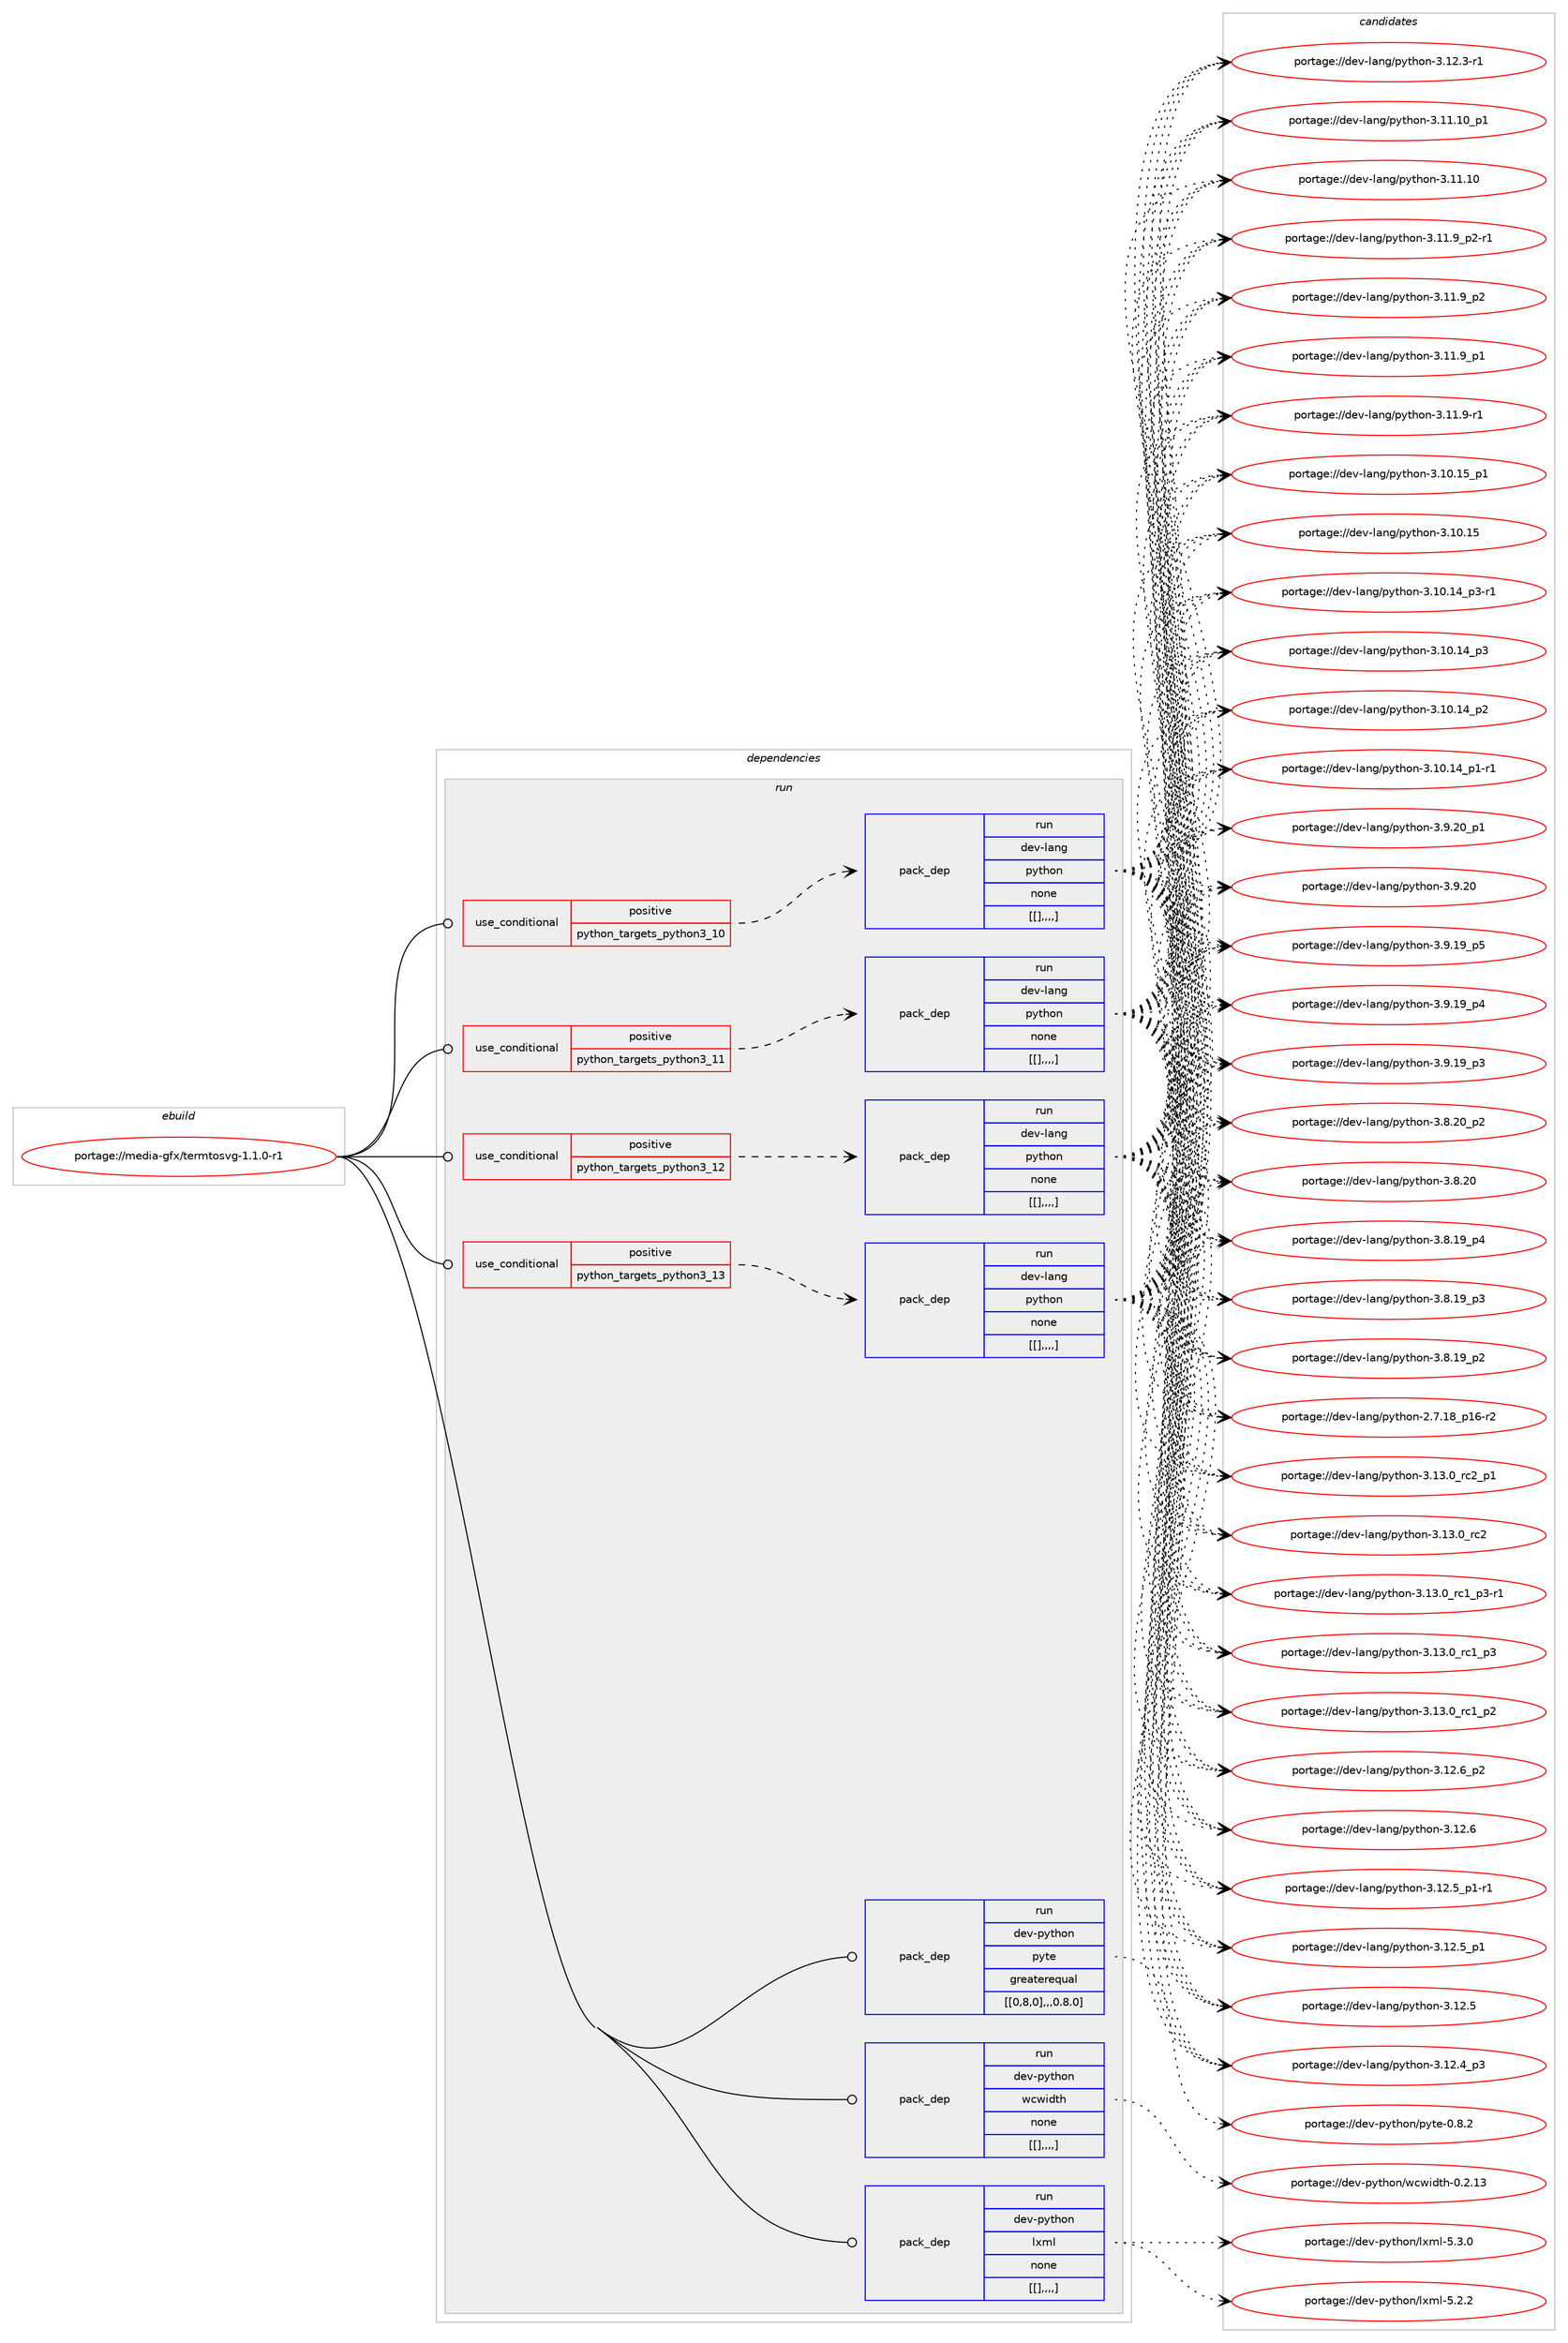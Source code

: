 digraph prolog {

# *************
# Graph options
# *************

newrank=true;
concentrate=true;
compound=true;
graph [rankdir=LR,fontname=Helvetica,fontsize=10,ranksep=1.5];#, ranksep=2.5, nodesep=0.2];
edge  [arrowhead=vee];
node  [fontname=Helvetica,fontsize=10];

# **********
# The ebuild
# **********

subgraph cluster_leftcol {
color=gray;
label=<<i>ebuild</i>>;
id [label="portage://media-gfx/termtosvg-1.1.0-r1", color=red, width=4, href="../media-gfx/termtosvg-1.1.0-r1.svg"];
}

# ****************
# The dependencies
# ****************

subgraph cluster_midcol {
color=gray;
label=<<i>dependencies</i>>;
subgraph cluster_compile {
fillcolor="#eeeeee";
style=filled;
label=<<i>compile</i>>;
}
subgraph cluster_compileandrun {
fillcolor="#eeeeee";
style=filled;
label=<<i>compile and run</i>>;
}
subgraph cluster_run {
fillcolor="#eeeeee";
style=filled;
label=<<i>run</i>>;
subgraph cond77583 {
dependency305012 [label=<<TABLE BORDER="0" CELLBORDER="1" CELLSPACING="0" CELLPADDING="4"><TR><TD ROWSPAN="3" CELLPADDING="10">use_conditional</TD></TR><TR><TD>positive</TD></TR><TR><TD>python_targets_python3_10</TD></TR></TABLE>>, shape=none, color=red];
subgraph pack225030 {
dependency305013 [label=<<TABLE BORDER="0" CELLBORDER="1" CELLSPACING="0" CELLPADDING="4" WIDTH="220"><TR><TD ROWSPAN="6" CELLPADDING="30">pack_dep</TD></TR><TR><TD WIDTH="110">run</TD></TR><TR><TD>dev-lang</TD></TR><TR><TD>python</TD></TR><TR><TD>none</TD></TR><TR><TD>[[],,,,]</TD></TR></TABLE>>, shape=none, color=blue];
}
dependency305012:e -> dependency305013:w [weight=20,style="dashed",arrowhead="vee"];
}
id:e -> dependency305012:w [weight=20,style="solid",arrowhead="odot"];
subgraph cond77584 {
dependency305014 [label=<<TABLE BORDER="0" CELLBORDER="1" CELLSPACING="0" CELLPADDING="4"><TR><TD ROWSPAN="3" CELLPADDING="10">use_conditional</TD></TR><TR><TD>positive</TD></TR><TR><TD>python_targets_python3_11</TD></TR></TABLE>>, shape=none, color=red];
subgraph pack225031 {
dependency305015 [label=<<TABLE BORDER="0" CELLBORDER="1" CELLSPACING="0" CELLPADDING="4" WIDTH="220"><TR><TD ROWSPAN="6" CELLPADDING="30">pack_dep</TD></TR><TR><TD WIDTH="110">run</TD></TR><TR><TD>dev-lang</TD></TR><TR><TD>python</TD></TR><TR><TD>none</TD></TR><TR><TD>[[],,,,]</TD></TR></TABLE>>, shape=none, color=blue];
}
dependency305014:e -> dependency305015:w [weight=20,style="dashed",arrowhead="vee"];
}
id:e -> dependency305014:w [weight=20,style="solid",arrowhead="odot"];
subgraph cond77585 {
dependency305016 [label=<<TABLE BORDER="0" CELLBORDER="1" CELLSPACING="0" CELLPADDING="4"><TR><TD ROWSPAN="3" CELLPADDING="10">use_conditional</TD></TR><TR><TD>positive</TD></TR><TR><TD>python_targets_python3_12</TD></TR></TABLE>>, shape=none, color=red];
subgraph pack225032 {
dependency305017 [label=<<TABLE BORDER="0" CELLBORDER="1" CELLSPACING="0" CELLPADDING="4" WIDTH="220"><TR><TD ROWSPAN="6" CELLPADDING="30">pack_dep</TD></TR><TR><TD WIDTH="110">run</TD></TR><TR><TD>dev-lang</TD></TR><TR><TD>python</TD></TR><TR><TD>none</TD></TR><TR><TD>[[],,,,]</TD></TR></TABLE>>, shape=none, color=blue];
}
dependency305016:e -> dependency305017:w [weight=20,style="dashed",arrowhead="vee"];
}
id:e -> dependency305016:w [weight=20,style="solid",arrowhead="odot"];
subgraph cond77586 {
dependency305018 [label=<<TABLE BORDER="0" CELLBORDER="1" CELLSPACING="0" CELLPADDING="4"><TR><TD ROWSPAN="3" CELLPADDING="10">use_conditional</TD></TR><TR><TD>positive</TD></TR><TR><TD>python_targets_python3_13</TD></TR></TABLE>>, shape=none, color=red];
subgraph pack225033 {
dependency305019 [label=<<TABLE BORDER="0" CELLBORDER="1" CELLSPACING="0" CELLPADDING="4" WIDTH="220"><TR><TD ROWSPAN="6" CELLPADDING="30">pack_dep</TD></TR><TR><TD WIDTH="110">run</TD></TR><TR><TD>dev-lang</TD></TR><TR><TD>python</TD></TR><TR><TD>none</TD></TR><TR><TD>[[],,,,]</TD></TR></TABLE>>, shape=none, color=blue];
}
dependency305018:e -> dependency305019:w [weight=20,style="dashed",arrowhead="vee"];
}
id:e -> dependency305018:w [weight=20,style="solid",arrowhead="odot"];
subgraph pack225034 {
dependency305020 [label=<<TABLE BORDER="0" CELLBORDER="1" CELLSPACING="0" CELLPADDING="4" WIDTH="220"><TR><TD ROWSPAN="6" CELLPADDING="30">pack_dep</TD></TR><TR><TD WIDTH="110">run</TD></TR><TR><TD>dev-python</TD></TR><TR><TD>lxml</TD></TR><TR><TD>none</TD></TR><TR><TD>[[],,,,]</TD></TR></TABLE>>, shape=none, color=blue];
}
id:e -> dependency305020:w [weight=20,style="solid",arrowhead="odot"];
subgraph pack225035 {
dependency305021 [label=<<TABLE BORDER="0" CELLBORDER="1" CELLSPACING="0" CELLPADDING="4" WIDTH="220"><TR><TD ROWSPAN="6" CELLPADDING="30">pack_dep</TD></TR><TR><TD WIDTH="110">run</TD></TR><TR><TD>dev-python</TD></TR><TR><TD>pyte</TD></TR><TR><TD>greaterequal</TD></TR><TR><TD>[[0,8,0],,,0.8.0]</TD></TR></TABLE>>, shape=none, color=blue];
}
id:e -> dependency305021:w [weight=20,style="solid",arrowhead="odot"];
subgraph pack225036 {
dependency305022 [label=<<TABLE BORDER="0" CELLBORDER="1" CELLSPACING="0" CELLPADDING="4" WIDTH="220"><TR><TD ROWSPAN="6" CELLPADDING="30">pack_dep</TD></TR><TR><TD WIDTH="110">run</TD></TR><TR><TD>dev-python</TD></TR><TR><TD>wcwidth</TD></TR><TR><TD>none</TD></TR><TR><TD>[[],,,,]</TD></TR></TABLE>>, shape=none, color=blue];
}
id:e -> dependency305022:w [weight=20,style="solid",arrowhead="odot"];
}
}

# **************
# The candidates
# **************

subgraph cluster_choices {
rank=same;
color=gray;
label=<<i>candidates</i>>;

subgraph choice225030 {
color=black;
nodesep=1;
choice100101118451089711010347112121116104111110455146495146489511499509511249 [label="portage://dev-lang/python-3.13.0_rc2_p1", color=red, width=4,href="../dev-lang/python-3.13.0_rc2_p1.svg"];
choice10010111845108971101034711212111610411111045514649514648951149950 [label="portage://dev-lang/python-3.13.0_rc2", color=red, width=4,href="../dev-lang/python-3.13.0_rc2.svg"];
choice1001011184510897110103471121211161041111104551464951464895114994995112514511449 [label="portage://dev-lang/python-3.13.0_rc1_p3-r1", color=red, width=4,href="../dev-lang/python-3.13.0_rc1_p3-r1.svg"];
choice100101118451089711010347112121116104111110455146495146489511499499511251 [label="portage://dev-lang/python-3.13.0_rc1_p3", color=red, width=4,href="../dev-lang/python-3.13.0_rc1_p3.svg"];
choice100101118451089711010347112121116104111110455146495146489511499499511250 [label="portage://dev-lang/python-3.13.0_rc1_p2", color=red, width=4,href="../dev-lang/python-3.13.0_rc1_p2.svg"];
choice100101118451089711010347112121116104111110455146495046549511250 [label="portage://dev-lang/python-3.12.6_p2", color=red, width=4,href="../dev-lang/python-3.12.6_p2.svg"];
choice10010111845108971101034711212111610411111045514649504654 [label="portage://dev-lang/python-3.12.6", color=red, width=4,href="../dev-lang/python-3.12.6.svg"];
choice1001011184510897110103471121211161041111104551464950465395112494511449 [label="portage://dev-lang/python-3.12.5_p1-r1", color=red, width=4,href="../dev-lang/python-3.12.5_p1-r1.svg"];
choice100101118451089711010347112121116104111110455146495046539511249 [label="portage://dev-lang/python-3.12.5_p1", color=red, width=4,href="../dev-lang/python-3.12.5_p1.svg"];
choice10010111845108971101034711212111610411111045514649504653 [label="portage://dev-lang/python-3.12.5", color=red, width=4,href="../dev-lang/python-3.12.5.svg"];
choice100101118451089711010347112121116104111110455146495046529511251 [label="portage://dev-lang/python-3.12.4_p3", color=red, width=4,href="../dev-lang/python-3.12.4_p3.svg"];
choice100101118451089711010347112121116104111110455146495046514511449 [label="portage://dev-lang/python-3.12.3-r1", color=red, width=4,href="../dev-lang/python-3.12.3-r1.svg"];
choice10010111845108971101034711212111610411111045514649494649489511249 [label="portage://dev-lang/python-3.11.10_p1", color=red, width=4,href="../dev-lang/python-3.11.10_p1.svg"];
choice1001011184510897110103471121211161041111104551464949464948 [label="portage://dev-lang/python-3.11.10", color=red, width=4,href="../dev-lang/python-3.11.10.svg"];
choice1001011184510897110103471121211161041111104551464949465795112504511449 [label="portage://dev-lang/python-3.11.9_p2-r1", color=red, width=4,href="../dev-lang/python-3.11.9_p2-r1.svg"];
choice100101118451089711010347112121116104111110455146494946579511250 [label="portage://dev-lang/python-3.11.9_p2", color=red, width=4,href="../dev-lang/python-3.11.9_p2.svg"];
choice100101118451089711010347112121116104111110455146494946579511249 [label="portage://dev-lang/python-3.11.9_p1", color=red, width=4,href="../dev-lang/python-3.11.9_p1.svg"];
choice100101118451089711010347112121116104111110455146494946574511449 [label="portage://dev-lang/python-3.11.9-r1", color=red, width=4,href="../dev-lang/python-3.11.9-r1.svg"];
choice10010111845108971101034711212111610411111045514649484649539511249 [label="portage://dev-lang/python-3.10.15_p1", color=red, width=4,href="../dev-lang/python-3.10.15_p1.svg"];
choice1001011184510897110103471121211161041111104551464948464953 [label="portage://dev-lang/python-3.10.15", color=red, width=4,href="../dev-lang/python-3.10.15.svg"];
choice100101118451089711010347112121116104111110455146494846495295112514511449 [label="portage://dev-lang/python-3.10.14_p3-r1", color=red, width=4,href="../dev-lang/python-3.10.14_p3-r1.svg"];
choice10010111845108971101034711212111610411111045514649484649529511251 [label="portage://dev-lang/python-3.10.14_p3", color=red, width=4,href="../dev-lang/python-3.10.14_p3.svg"];
choice10010111845108971101034711212111610411111045514649484649529511250 [label="portage://dev-lang/python-3.10.14_p2", color=red, width=4,href="../dev-lang/python-3.10.14_p2.svg"];
choice100101118451089711010347112121116104111110455146494846495295112494511449 [label="portage://dev-lang/python-3.10.14_p1-r1", color=red, width=4,href="../dev-lang/python-3.10.14_p1-r1.svg"];
choice100101118451089711010347112121116104111110455146574650489511249 [label="portage://dev-lang/python-3.9.20_p1", color=red, width=4,href="../dev-lang/python-3.9.20_p1.svg"];
choice10010111845108971101034711212111610411111045514657465048 [label="portage://dev-lang/python-3.9.20", color=red, width=4,href="../dev-lang/python-3.9.20.svg"];
choice100101118451089711010347112121116104111110455146574649579511253 [label="portage://dev-lang/python-3.9.19_p5", color=red, width=4,href="../dev-lang/python-3.9.19_p5.svg"];
choice100101118451089711010347112121116104111110455146574649579511252 [label="portage://dev-lang/python-3.9.19_p4", color=red, width=4,href="../dev-lang/python-3.9.19_p4.svg"];
choice100101118451089711010347112121116104111110455146574649579511251 [label="portage://dev-lang/python-3.9.19_p3", color=red, width=4,href="../dev-lang/python-3.9.19_p3.svg"];
choice100101118451089711010347112121116104111110455146564650489511250 [label="portage://dev-lang/python-3.8.20_p2", color=red, width=4,href="../dev-lang/python-3.8.20_p2.svg"];
choice10010111845108971101034711212111610411111045514656465048 [label="portage://dev-lang/python-3.8.20", color=red, width=4,href="../dev-lang/python-3.8.20.svg"];
choice100101118451089711010347112121116104111110455146564649579511252 [label="portage://dev-lang/python-3.8.19_p4", color=red, width=4,href="../dev-lang/python-3.8.19_p4.svg"];
choice100101118451089711010347112121116104111110455146564649579511251 [label="portage://dev-lang/python-3.8.19_p3", color=red, width=4,href="../dev-lang/python-3.8.19_p3.svg"];
choice100101118451089711010347112121116104111110455146564649579511250 [label="portage://dev-lang/python-3.8.19_p2", color=red, width=4,href="../dev-lang/python-3.8.19_p2.svg"];
choice100101118451089711010347112121116104111110455046554649569511249544511450 [label="portage://dev-lang/python-2.7.18_p16-r2", color=red, width=4,href="../dev-lang/python-2.7.18_p16-r2.svg"];
dependency305013:e -> choice100101118451089711010347112121116104111110455146495146489511499509511249:w [style=dotted,weight="100"];
dependency305013:e -> choice10010111845108971101034711212111610411111045514649514648951149950:w [style=dotted,weight="100"];
dependency305013:e -> choice1001011184510897110103471121211161041111104551464951464895114994995112514511449:w [style=dotted,weight="100"];
dependency305013:e -> choice100101118451089711010347112121116104111110455146495146489511499499511251:w [style=dotted,weight="100"];
dependency305013:e -> choice100101118451089711010347112121116104111110455146495146489511499499511250:w [style=dotted,weight="100"];
dependency305013:e -> choice100101118451089711010347112121116104111110455146495046549511250:w [style=dotted,weight="100"];
dependency305013:e -> choice10010111845108971101034711212111610411111045514649504654:w [style=dotted,weight="100"];
dependency305013:e -> choice1001011184510897110103471121211161041111104551464950465395112494511449:w [style=dotted,weight="100"];
dependency305013:e -> choice100101118451089711010347112121116104111110455146495046539511249:w [style=dotted,weight="100"];
dependency305013:e -> choice10010111845108971101034711212111610411111045514649504653:w [style=dotted,weight="100"];
dependency305013:e -> choice100101118451089711010347112121116104111110455146495046529511251:w [style=dotted,weight="100"];
dependency305013:e -> choice100101118451089711010347112121116104111110455146495046514511449:w [style=dotted,weight="100"];
dependency305013:e -> choice10010111845108971101034711212111610411111045514649494649489511249:w [style=dotted,weight="100"];
dependency305013:e -> choice1001011184510897110103471121211161041111104551464949464948:w [style=dotted,weight="100"];
dependency305013:e -> choice1001011184510897110103471121211161041111104551464949465795112504511449:w [style=dotted,weight="100"];
dependency305013:e -> choice100101118451089711010347112121116104111110455146494946579511250:w [style=dotted,weight="100"];
dependency305013:e -> choice100101118451089711010347112121116104111110455146494946579511249:w [style=dotted,weight="100"];
dependency305013:e -> choice100101118451089711010347112121116104111110455146494946574511449:w [style=dotted,weight="100"];
dependency305013:e -> choice10010111845108971101034711212111610411111045514649484649539511249:w [style=dotted,weight="100"];
dependency305013:e -> choice1001011184510897110103471121211161041111104551464948464953:w [style=dotted,weight="100"];
dependency305013:e -> choice100101118451089711010347112121116104111110455146494846495295112514511449:w [style=dotted,weight="100"];
dependency305013:e -> choice10010111845108971101034711212111610411111045514649484649529511251:w [style=dotted,weight="100"];
dependency305013:e -> choice10010111845108971101034711212111610411111045514649484649529511250:w [style=dotted,weight="100"];
dependency305013:e -> choice100101118451089711010347112121116104111110455146494846495295112494511449:w [style=dotted,weight="100"];
dependency305013:e -> choice100101118451089711010347112121116104111110455146574650489511249:w [style=dotted,weight="100"];
dependency305013:e -> choice10010111845108971101034711212111610411111045514657465048:w [style=dotted,weight="100"];
dependency305013:e -> choice100101118451089711010347112121116104111110455146574649579511253:w [style=dotted,weight="100"];
dependency305013:e -> choice100101118451089711010347112121116104111110455146574649579511252:w [style=dotted,weight="100"];
dependency305013:e -> choice100101118451089711010347112121116104111110455146574649579511251:w [style=dotted,weight="100"];
dependency305013:e -> choice100101118451089711010347112121116104111110455146564650489511250:w [style=dotted,weight="100"];
dependency305013:e -> choice10010111845108971101034711212111610411111045514656465048:w [style=dotted,weight="100"];
dependency305013:e -> choice100101118451089711010347112121116104111110455146564649579511252:w [style=dotted,weight="100"];
dependency305013:e -> choice100101118451089711010347112121116104111110455146564649579511251:w [style=dotted,weight="100"];
dependency305013:e -> choice100101118451089711010347112121116104111110455146564649579511250:w [style=dotted,weight="100"];
dependency305013:e -> choice100101118451089711010347112121116104111110455046554649569511249544511450:w [style=dotted,weight="100"];
}
subgraph choice225031 {
color=black;
nodesep=1;
choice100101118451089711010347112121116104111110455146495146489511499509511249 [label="portage://dev-lang/python-3.13.0_rc2_p1", color=red, width=4,href="../dev-lang/python-3.13.0_rc2_p1.svg"];
choice10010111845108971101034711212111610411111045514649514648951149950 [label="portage://dev-lang/python-3.13.0_rc2", color=red, width=4,href="../dev-lang/python-3.13.0_rc2.svg"];
choice1001011184510897110103471121211161041111104551464951464895114994995112514511449 [label="portage://dev-lang/python-3.13.0_rc1_p3-r1", color=red, width=4,href="../dev-lang/python-3.13.0_rc1_p3-r1.svg"];
choice100101118451089711010347112121116104111110455146495146489511499499511251 [label="portage://dev-lang/python-3.13.0_rc1_p3", color=red, width=4,href="../dev-lang/python-3.13.0_rc1_p3.svg"];
choice100101118451089711010347112121116104111110455146495146489511499499511250 [label="portage://dev-lang/python-3.13.0_rc1_p2", color=red, width=4,href="../dev-lang/python-3.13.0_rc1_p2.svg"];
choice100101118451089711010347112121116104111110455146495046549511250 [label="portage://dev-lang/python-3.12.6_p2", color=red, width=4,href="../dev-lang/python-3.12.6_p2.svg"];
choice10010111845108971101034711212111610411111045514649504654 [label="portage://dev-lang/python-3.12.6", color=red, width=4,href="../dev-lang/python-3.12.6.svg"];
choice1001011184510897110103471121211161041111104551464950465395112494511449 [label="portage://dev-lang/python-3.12.5_p1-r1", color=red, width=4,href="../dev-lang/python-3.12.5_p1-r1.svg"];
choice100101118451089711010347112121116104111110455146495046539511249 [label="portage://dev-lang/python-3.12.5_p1", color=red, width=4,href="../dev-lang/python-3.12.5_p1.svg"];
choice10010111845108971101034711212111610411111045514649504653 [label="portage://dev-lang/python-3.12.5", color=red, width=4,href="../dev-lang/python-3.12.5.svg"];
choice100101118451089711010347112121116104111110455146495046529511251 [label="portage://dev-lang/python-3.12.4_p3", color=red, width=4,href="../dev-lang/python-3.12.4_p3.svg"];
choice100101118451089711010347112121116104111110455146495046514511449 [label="portage://dev-lang/python-3.12.3-r1", color=red, width=4,href="../dev-lang/python-3.12.3-r1.svg"];
choice10010111845108971101034711212111610411111045514649494649489511249 [label="portage://dev-lang/python-3.11.10_p1", color=red, width=4,href="../dev-lang/python-3.11.10_p1.svg"];
choice1001011184510897110103471121211161041111104551464949464948 [label="portage://dev-lang/python-3.11.10", color=red, width=4,href="../dev-lang/python-3.11.10.svg"];
choice1001011184510897110103471121211161041111104551464949465795112504511449 [label="portage://dev-lang/python-3.11.9_p2-r1", color=red, width=4,href="../dev-lang/python-3.11.9_p2-r1.svg"];
choice100101118451089711010347112121116104111110455146494946579511250 [label="portage://dev-lang/python-3.11.9_p2", color=red, width=4,href="../dev-lang/python-3.11.9_p2.svg"];
choice100101118451089711010347112121116104111110455146494946579511249 [label="portage://dev-lang/python-3.11.9_p1", color=red, width=4,href="../dev-lang/python-3.11.9_p1.svg"];
choice100101118451089711010347112121116104111110455146494946574511449 [label="portage://dev-lang/python-3.11.9-r1", color=red, width=4,href="../dev-lang/python-3.11.9-r1.svg"];
choice10010111845108971101034711212111610411111045514649484649539511249 [label="portage://dev-lang/python-3.10.15_p1", color=red, width=4,href="../dev-lang/python-3.10.15_p1.svg"];
choice1001011184510897110103471121211161041111104551464948464953 [label="portage://dev-lang/python-3.10.15", color=red, width=4,href="../dev-lang/python-3.10.15.svg"];
choice100101118451089711010347112121116104111110455146494846495295112514511449 [label="portage://dev-lang/python-3.10.14_p3-r1", color=red, width=4,href="../dev-lang/python-3.10.14_p3-r1.svg"];
choice10010111845108971101034711212111610411111045514649484649529511251 [label="portage://dev-lang/python-3.10.14_p3", color=red, width=4,href="../dev-lang/python-3.10.14_p3.svg"];
choice10010111845108971101034711212111610411111045514649484649529511250 [label="portage://dev-lang/python-3.10.14_p2", color=red, width=4,href="../dev-lang/python-3.10.14_p2.svg"];
choice100101118451089711010347112121116104111110455146494846495295112494511449 [label="portage://dev-lang/python-3.10.14_p1-r1", color=red, width=4,href="../dev-lang/python-3.10.14_p1-r1.svg"];
choice100101118451089711010347112121116104111110455146574650489511249 [label="portage://dev-lang/python-3.9.20_p1", color=red, width=4,href="../dev-lang/python-3.9.20_p1.svg"];
choice10010111845108971101034711212111610411111045514657465048 [label="portage://dev-lang/python-3.9.20", color=red, width=4,href="../dev-lang/python-3.9.20.svg"];
choice100101118451089711010347112121116104111110455146574649579511253 [label="portage://dev-lang/python-3.9.19_p5", color=red, width=4,href="../dev-lang/python-3.9.19_p5.svg"];
choice100101118451089711010347112121116104111110455146574649579511252 [label="portage://dev-lang/python-3.9.19_p4", color=red, width=4,href="../dev-lang/python-3.9.19_p4.svg"];
choice100101118451089711010347112121116104111110455146574649579511251 [label="portage://dev-lang/python-3.9.19_p3", color=red, width=4,href="../dev-lang/python-3.9.19_p3.svg"];
choice100101118451089711010347112121116104111110455146564650489511250 [label="portage://dev-lang/python-3.8.20_p2", color=red, width=4,href="../dev-lang/python-3.8.20_p2.svg"];
choice10010111845108971101034711212111610411111045514656465048 [label="portage://dev-lang/python-3.8.20", color=red, width=4,href="../dev-lang/python-3.8.20.svg"];
choice100101118451089711010347112121116104111110455146564649579511252 [label="portage://dev-lang/python-3.8.19_p4", color=red, width=4,href="../dev-lang/python-3.8.19_p4.svg"];
choice100101118451089711010347112121116104111110455146564649579511251 [label="portage://dev-lang/python-3.8.19_p3", color=red, width=4,href="../dev-lang/python-3.8.19_p3.svg"];
choice100101118451089711010347112121116104111110455146564649579511250 [label="portage://dev-lang/python-3.8.19_p2", color=red, width=4,href="../dev-lang/python-3.8.19_p2.svg"];
choice100101118451089711010347112121116104111110455046554649569511249544511450 [label="portage://dev-lang/python-2.7.18_p16-r2", color=red, width=4,href="../dev-lang/python-2.7.18_p16-r2.svg"];
dependency305015:e -> choice100101118451089711010347112121116104111110455146495146489511499509511249:w [style=dotted,weight="100"];
dependency305015:e -> choice10010111845108971101034711212111610411111045514649514648951149950:w [style=dotted,weight="100"];
dependency305015:e -> choice1001011184510897110103471121211161041111104551464951464895114994995112514511449:w [style=dotted,weight="100"];
dependency305015:e -> choice100101118451089711010347112121116104111110455146495146489511499499511251:w [style=dotted,weight="100"];
dependency305015:e -> choice100101118451089711010347112121116104111110455146495146489511499499511250:w [style=dotted,weight="100"];
dependency305015:e -> choice100101118451089711010347112121116104111110455146495046549511250:w [style=dotted,weight="100"];
dependency305015:e -> choice10010111845108971101034711212111610411111045514649504654:w [style=dotted,weight="100"];
dependency305015:e -> choice1001011184510897110103471121211161041111104551464950465395112494511449:w [style=dotted,weight="100"];
dependency305015:e -> choice100101118451089711010347112121116104111110455146495046539511249:w [style=dotted,weight="100"];
dependency305015:e -> choice10010111845108971101034711212111610411111045514649504653:w [style=dotted,weight="100"];
dependency305015:e -> choice100101118451089711010347112121116104111110455146495046529511251:w [style=dotted,weight="100"];
dependency305015:e -> choice100101118451089711010347112121116104111110455146495046514511449:w [style=dotted,weight="100"];
dependency305015:e -> choice10010111845108971101034711212111610411111045514649494649489511249:w [style=dotted,weight="100"];
dependency305015:e -> choice1001011184510897110103471121211161041111104551464949464948:w [style=dotted,weight="100"];
dependency305015:e -> choice1001011184510897110103471121211161041111104551464949465795112504511449:w [style=dotted,weight="100"];
dependency305015:e -> choice100101118451089711010347112121116104111110455146494946579511250:w [style=dotted,weight="100"];
dependency305015:e -> choice100101118451089711010347112121116104111110455146494946579511249:w [style=dotted,weight="100"];
dependency305015:e -> choice100101118451089711010347112121116104111110455146494946574511449:w [style=dotted,weight="100"];
dependency305015:e -> choice10010111845108971101034711212111610411111045514649484649539511249:w [style=dotted,weight="100"];
dependency305015:e -> choice1001011184510897110103471121211161041111104551464948464953:w [style=dotted,weight="100"];
dependency305015:e -> choice100101118451089711010347112121116104111110455146494846495295112514511449:w [style=dotted,weight="100"];
dependency305015:e -> choice10010111845108971101034711212111610411111045514649484649529511251:w [style=dotted,weight="100"];
dependency305015:e -> choice10010111845108971101034711212111610411111045514649484649529511250:w [style=dotted,weight="100"];
dependency305015:e -> choice100101118451089711010347112121116104111110455146494846495295112494511449:w [style=dotted,weight="100"];
dependency305015:e -> choice100101118451089711010347112121116104111110455146574650489511249:w [style=dotted,weight="100"];
dependency305015:e -> choice10010111845108971101034711212111610411111045514657465048:w [style=dotted,weight="100"];
dependency305015:e -> choice100101118451089711010347112121116104111110455146574649579511253:w [style=dotted,weight="100"];
dependency305015:e -> choice100101118451089711010347112121116104111110455146574649579511252:w [style=dotted,weight="100"];
dependency305015:e -> choice100101118451089711010347112121116104111110455146574649579511251:w [style=dotted,weight="100"];
dependency305015:e -> choice100101118451089711010347112121116104111110455146564650489511250:w [style=dotted,weight="100"];
dependency305015:e -> choice10010111845108971101034711212111610411111045514656465048:w [style=dotted,weight="100"];
dependency305015:e -> choice100101118451089711010347112121116104111110455146564649579511252:w [style=dotted,weight="100"];
dependency305015:e -> choice100101118451089711010347112121116104111110455146564649579511251:w [style=dotted,weight="100"];
dependency305015:e -> choice100101118451089711010347112121116104111110455146564649579511250:w [style=dotted,weight="100"];
dependency305015:e -> choice100101118451089711010347112121116104111110455046554649569511249544511450:w [style=dotted,weight="100"];
}
subgraph choice225032 {
color=black;
nodesep=1;
choice100101118451089711010347112121116104111110455146495146489511499509511249 [label="portage://dev-lang/python-3.13.0_rc2_p1", color=red, width=4,href="../dev-lang/python-3.13.0_rc2_p1.svg"];
choice10010111845108971101034711212111610411111045514649514648951149950 [label="portage://dev-lang/python-3.13.0_rc2", color=red, width=4,href="../dev-lang/python-3.13.0_rc2.svg"];
choice1001011184510897110103471121211161041111104551464951464895114994995112514511449 [label="portage://dev-lang/python-3.13.0_rc1_p3-r1", color=red, width=4,href="../dev-lang/python-3.13.0_rc1_p3-r1.svg"];
choice100101118451089711010347112121116104111110455146495146489511499499511251 [label="portage://dev-lang/python-3.13.0_rc1_p3", color=red, width=4,href="../dev-lang/python-3.13.0_rc1_p3.svg"];
choice100101118451089711010347112121116104111110455146495146489511499499511250 [label="portage://dev-lang/python-3.13.0_rc1_p2", color=red, width=4,href="../dev-lang/python-3.13.0_rc1_p2.svg"];
choice100101118451089711010347112121116104111110455146495046549511250 [label="portage://dev-lang/python-3.12.6_p2", color=red, width=4,href="../dev-lang/python-3.12.6_p2.svg"];
choice10010111845108971101034711212111610411111045514649504654 [label="portage://dev-lang/python-3.12.6", color=red, width=4,href="../dev-lang/python-3.12.6.svg"];
choice1001011184510897110103471121211161041111104551464950465395112494511449 [label="portage://dev-lang/python-3.12.5_p1-r1", color=red, width=4,href="../dev-lang/python-3.12.5_p1-r1.svg"];
choice100101118451089711010347112121116104111110455146495046539511249 [label="portage://dev-lang/python-3.12.5_p1", color=red, width=4,href="../dev-lang/python-3.12.5_p1.svg"];
choice10010111845108971101034711212111610411111045514649504653 [label="portage://dev-lang/python-3.12.5", color=red, width=4,href="../dev-lang/python-3.12.5.svg"];
choice100101118451089711010347112121116104111110455146495046529511251 [label="portage://dev-lang/python-3.12.4_p3", color=red, width=4,href="../dev-lang/python-3.12.4_p3.svg"];
choice100101118451089711010347112121116104111110455146495046514511449 [label="portage://dev-lang/python-3.12.3-r1", color=red, width=4,href="../dev-lang/python-3.12.3-r1.svg"];
choice10010111845108971101034711212111610411111045514649494649489511249 [label="portage://dev-lang/python-3.11.10_p1", color=red, width=4,href="../dev-lang/python-3.11.10_p1.svg"];
choice1001011184510897110103471121211161041111104551464949464948 [label="portage://dev-lang/python-3.11.10", color=red, width=4,href="../dev-lang/python-3.11.10.svg"];
choice1001011184510897110103471121211161041111104551464949465795112504511449 [label="portage://dev-lang/python-3.11.9_p2-r1", color=red, width=4,href="../dev-lang/python-3.11.9_p2-r1.svg"];
choice100101118451089711010347112121116104111110455146494946579511250 [label="portage://dev-lang/python-3.11.9_p2", color=red, width=4,href="../dev-lang/python-3.11.9_p2.svg"];
choice100101118451089711010347112121116104111110455146494946579511249 [label="portage://dev-lang/python-3.11.9_p1", color=red, width=4,href="../dev-lang/python-3.11.9_p1.svg"];
choice100101118451089711010347112121116104111110455146494946574511449 [label="portage://dev-lang/python-3.11.9-r1", color=red, width=4,href="../dev-lang/python-3.11.9-r1.svg"];
choice10010111845108971101034711212111610411111045514649484649539511249 [label="portage://dev-lang/python-3.10.15_p1", color=red, width=4,href="../dev-lang/python-3.10.15_p1.svg"];
choice1001011184510897110103471121211161041111104551464948464953 [label="portage://dev-lang/python-3.10.15", color=red, width=4,href="../dev-lang/python-3.10.15.svg"];
choice100101118451089711010347112121116104111110455146494846495295112514511449 [label="portage://dev-lang/python-3.10.14_p3-r1", color=red, width=4,href="../dev-lang/python-3.10.14_p3-r1.svg"];
choice10010111845108971101034711212111610411111045514649484649529511251 [label="portage://dev-lang/python-3.10.14_p3", color=red, width=4,href="../dev-lang/python-3.10.14_p3.svg"];
choice10010111845108971101034711212111610411111045514649484649529511250 [label="portage://dev-lang/python-3.10.14_p2", color=red, width=4,href="../dev-lang/python-3.10.14_p2.svg"];
choice100101118451089711010347112121116104111110455146494846495295112494511449 [label="portage://dev-lang/python-3.10.14_p1-r1", color=red, width=4,href="../dev-lang/python-3.10.14_p1-r1.svg"];
choice100101118451089711010347112121116104111110455146574650489511249 [label="portage://dev-lang/python-3.9.20_p1", color=red, width=4,href="../dev-lang/python-3.9.20_p1.svg"];
choice10010111845108971101034711212111610411111045514657465048 [label="portage://dev-lang/python-3.9.20", color=red, width=4,href="../dev-lang/python-3.9.20.svg"];
choice100101118451089711010347112121116104111110455146574649579511253 [label="portage://dev-lang/python-3.9.19_p5", color=red, width=4,href="../dev-lang/python-3.9.19_p5.svg"];
choice100101118451089711010347112121116104111110455146574649579511252 [label="portage://dev-lang/python-3.9.19_p4", color=red, width=4,href="../dev-lang/python-3.9.19_p4.svg"];
choice100101118451089711010347112121116104111110455146574649579511251 [label="portage://dev-lang/python-3.9.19_p3", color=red, width=4,href="../dev-lang/python-3.9.19_p3.svg"];
choice100101118451089711010347112121116104111110455146564650489511250 [label="portage://dev-lang/python-3.8.20_p2", color=red, width=4,href="../dev-lang/python-3.8.20_p2.svg"];
choice10010111845108971101034711212111610411111045514656465048 [label="portage://dev-lang/python-3.8.20", color=red, width=4,href="../dev-lang/python-3.8.20.svg"];
choice100101118451089711010347112121116104111110455146564649579511252 [label="portage://dev-lang/python-3.8.19_p4", color=red, width=4,href="../dev-lang/python-3.8.19_p4.svg"];
choice100101118451089711010347112121116104111110455146564649579511251 [label="portage://dev-lang/python-3.8.19_p3", color=red, width=4,href="../dev-lang/python-3.8.19_p3.svg"];
choice100101118451089711010347112121116104111110455146564649579511250 [label="portage://dev-lang/python-3.8.19_p2", color=red, width=4,href="../dev-lang/python-3.8.19_p2.svg"];
choice100101118451089711010347112121116104111110455046554649569511249544511450 [label="portage://dev-lang/python-2.7.18_p16-r2", color=red, width=4,href="../dev-lang/python-2.7.18_p16-r2.svg"];
dependency305017:e -> choice100101118451089711010347112121116104111110455146495146489511499509511249:w [style=dotted,weight="100"];
dependency305017:e -> choice10010111845108971101034711212111610411111045514649514648951149950:w [style=dotted,weight="100"];
dependency305017:e -> choice1001011184510897110103471121211161041111104551464951464895114994995112514511449:w [style=dotted,weight="100"];
dependency305017:e -> choice100101118451089711010347112121116104111110455146495146489511499499511251:w [style=dotted,weight="100"];
dependency305017:e -> choice100101118451089711010347112121116104111110455146495146489511499499511250:w [style=dotted,weight="100"];
dependency305017:e -> choice100101118451089711010347112121116104111110455146495046549511250:w [style=dotted,weight="100"];
dependency305017:e -> choice10010111845108971101034711212111610411111045514649504654:w [style=dotted,weight="100"];
dependency305017:e -> choice1001011184510897110103471121211161041111104551464950465395112494511449:w [style=dotted,weight="100"];
dependency305017:e -> choice100101118451089711010347112121116104111110455146495046539511249:w [style=dotted,weight="100"];
dependency305017:e -> choice10010111845108971101034711212111610411111045514649504653:w [style=dotted,weight="100"];
dependency305017:e -> choice100101118451089711010347112121116104111110455146495046529511251:w [style=dotted,weight="100"];
dependency305017:e -> choice100101118451089711010347112121116104111110455146495046514511449:w [style=dotted,weight="100"];
dependency305017:e -> choice10010111845108971101034711212111610411111045514649494649489511249:w [style=dotted,weight="100"];
dependency305017:e -> choice1001011184510897110103471121211161041111104551464949464948:w [style=dotted,weight="100"];
dependency305017:e -> choice1001011184510897110103471121211161041111104551464949465795112504511449:w [style=dotted,weight="100"];
dependency305017:e -> choice100101118451089711010347112121116104111110455146494946579511250:w [style=dotted,weight="100"];
dependency305017:e -> choice100101118451089711010347112121116104111110455146494946579511249:w [style=dotted,weight="100"];
dependency305017:e -> choice100101118451089711010347112121116104111110455146494946574511449:w [style=dotted,weight="100"];
dependency305017:e -> choice10010111845108971101034711212111610411111045514649484649539511249:w [style=dotted,weight="100"];
dependency305017:e -> choice1001011184510897110103471121211161041111104551464948464953:w [style=dotted,weight="100"];
dependency305017:e -> choice100101118451089711010347112121116104111110455146494846495295112514511449:w [style=dotted,weight="100"];
dependency305017:e -> choice10010111845108971101034711212111610411111045514649484649529511251:w [style=dotted,weight="100"];
dependency305017:e -> choice10010111845108971101034711212111610411111045514649484649529511250:w [style=dotted,weight="100"];
dependency305017:e -> choice100101118451089711010347112121116104111110455146494846495295112494511449:w [style=dotted,weight="100"];
dependency305017:e -> choice100101118451089711010347112121116104111110455146574650489511249:w [style=dotted,weight="100"];
dependency305017:e -> choice10010111845108971101034711212111610411111045514657465048:w [style=dotted,weight="100"];
dependency305017:e -> choice100101118451089711010347112121116104111110455146574649579511253:w [style=dotted,weight="100"];
dependency305017:e -> choice100101118451089711010347112121116104111110455146574649579511252:w [style=dotted,weight="100"];
dependency305017:e -> choice100101118451089711010347112121116104111110455146574649579511251:w [style=dotted,weight="100"];
dependency305017:e -> choice100101118451089711010347112121116104111110455146564650489511250:w [style=dotted,weight="100"];
dependency305017:e -> choice10010111845108971101034711212111610411111045514656465048:w [style=dotted,weight="100"];
dependency305017:e -> choice100101118451089711010347112121116104111110455146564649579511252:w [style=dotted,weight="100"];
dependency305017:e -> choice100101118451089711010347112121116104111110455146564649579511251:w [style=dotted,weight="100"];
dependency305017:e -> choice100101118451089711010347112121116104111110455146564649579511250:w [style=dotted,weight="100"];
dependency305017:e -> choice100101118451089711010347112121116104111110455046554649569511249544511450:w [style=dotted,weight="100"];
}
subgraph choice225033 {
color=black;
nodesep=1;
choice100101118451089711010347112121116104111110455146495146489511499509511249 [label="portage://dev-lang/python-3.13.0_rc2_p1", color=red, width=4,href="../dev-lang/python-3.13.0_rc2_p1.svg"];
choice10010111845108971101034711212111610411111045514649514648951149950 [label="portage://dev-lang/python-3.13.0_rc2", color=red, width=4,href="../dev-lang/python-3.13.0_rc2.svg"];
choice1001011184510897110103471121211161041111104551464951464895114994995112514511449 [label="portage://dev-lang/python-3.13.0_rc1_p3-r1", color=red, width=4,href="../dev-lang/python-3.13.0_rc1_p3-r1.svg"];
choice100101118451089711010347112121116104111110455146495146489511499499511251 [label="portage://dev-lang/python-3.13.0_rc1_p3", color=red, width=4,href="../dev-lang/python-3.13.0_rc1_p3.svg"];
choice100101118451089711010347112121116104111110455146495146489511499499511250 [label="portage://dev-lang/python-3.13.0_rc1_p2", color=red, width=4,href="../dev-lang/python-3.13.0_rc1_p2.svg"];
choice100101118451089711010347112121116104111110455146495046549511250 [label="portage://dev-lang/python-3.12.6_p2", color=red, width=4,href="../dev-lang/python-3.12.6_p2.svg"];
choice10010111845108971101034711212111610411111045514649504654 [label="portage://dev-lang/python-3.12.6", color=red, width=4,href="../dev-lang/python-3.12.6.svg"];
choice1001011184510897110103471121211161041111104551464950465395112494511449 [label="portage://dev-lang/python-3.12.5_p1-r1", color=red, width=4,href="../dev-lang/python-3.12.5_p1-r1.svg"];
choice100101118451089711010347112121116104111110455146495046539511249 [label="portage://dev-lang/python-3.12.5_p1", color=red, width=4,href="../dev-lang/python-3.12.5_p1.svg"];
choice10010111845108971101034711212111610411111045514649504653 [label="portage://dev-lang/python-3.12.5", color=red, width=4,href="../dev-lang/python-3.12.5.svg"];
choice100101118451089711010347112121116104111110455146495046529511251 [label="portage://dev-lang/python-3.12.4_p3", color=red, width=4,href="../dev-lang/python-3.12.4_p3.svg"];
choice100101118451089711010347112121116104111110455146495046514511449 [label="portage://dev-lang/python-3.12.3-r1", color=red, width=4,href="../dev-lang/python-3.12.3-r1.svg"];
choice10010111845108971101034711212111610411111045514649494649489511249 [label="portage://dev-lang/python-3.11.10_p1", color=red, width=4,href="../dev-lang/python-3.11.10_p1.svg"];
choice1001011184510897110103471121211161041111104551464949464948 [label="portage://dev-lang/python-3.11.10", color=red, width=4,href="../dev-lang/python-3.11.10.svg"];
choice1001011184510897110103471121211161041111104551464949465795112504511449 [label="portage://dev-lang/python-3.11.9_p2-r1", color=red, width=4,href="../dev-lang/python-3.11.9_p2-r1.svg"];
choice100101118451089711010347112121116104111110455146494946579511250 [label="portage://dev-lang/python-3.11.9_p2", color=red, width=4,href="../dev-lang/python-3.11.9_p2.svg"];
choice100101118451089711010347112121116104111110455146494946579511249 [label="portage://dev-lang/python-3.11.9_p1", color=red, width=4,href="../dev-lang/python-3.11.9_p1.svg"];
choice100101118451089711010347112121116104111110455146494946574511449 [label="portage://dev-lang/python-3.11.9-r1", color=red, width=4,href="../dev-lang/python-3.11.9-r1.svg"];
choice10010111845108971101034711212111610411111045514649484649539511249 [label="portage://dev-lang/python-3.10.15_p1", color=red, width=4,href="../dev-lang/python-3.10.15_p1.svg"];
choice1001011184510897110103471121211161041111104551464948464953 [label="portage://dev-lang/python-3.10.15", color=red, width=4,href="../dev-lang/python-3.10.15.svg"];
choice100101118451089711010347112121116104111110455146494846495295112514511449 [label="portage://dev-lang/python-3.10.14_p3-r1", color=red, width=4,href="../dev-lang/python-3.10.14_p3-r1.svg"];
choice10010111845108971101034711212111610411111045514649484649529511251 [label="portage://dev-lang/python-3.10.14_p3", color=red, width=4,href="../dev-lang/python-3.10.14_p3.svg"];
choice10010111845108971101034711212111610411111045514649484649529511250 [label="portage://dev-lang/python-3.10.14_p2", color=red, width=4,href="../dev-lang/python-3.10.14_p2.svg"];
choice100101118451089711010347112121116104111110455146494846495295112494511449 [label="portage://dev-lang/python-3.10.14_p1-r1", color=red, width=4,href="../dev-lang/python-3.10.14_p1-r1.svg"];
choice100101118451089711010347112121116104111110455146574650489511249 [label="portage://dev-lang/python-3.9.20_p1", color=red, width=4,href="../dev-lang/python-3.9.20_p1.svg"];
choice10010111845108971101034711212111610411111045514657465048 [label="portage://dev-lang/python-3.9.20", color=red, width=4,href="../dev-lang/python-3.9.20.svg"];
choice100101118451089711010347112121116104111110455146574649579511253 [label="portage://dev-lang/python-3.9.19_p5", color=red, width=4,href="../dev-lang/python-3.9.19_p5.svg"];
choice100101118451089711010347112121116104111110455146574649579511252 [label="portage://dev-lang/python-3.9.19_p4", color=red, width=4,href="../dev-lang/python-3.9.19_p4.svg"];
choice100101118451089711010347112121116104111110455146574649579511251 [label="portage://dev-lang/python-3.9.19_p3", color=red, width=4,href="../dev-lang/python-3.9.19_p3.svg"];
choice100101118451089711010347112121116104111110455146564650489511250 [label="portage://dev-lang/python-3.8.20_p2", color=red, width=4,href="../dev-lang/python-3.8.20_p2.svg"];
choice10010111845108971101034711212111610411111045514656465048 [label="portage://dev-lang/python-3.8.20", color=red, width=4,href="../dev-lang/python-3.8.20.svg"];
choice100101118451089711010347112121116104111110455146564649579511252 [label="portage://dev-lang/python-3.8.19_p4", color=red, width=4,href="../dev-lang/python-3.8.19_p4.svg"];
choice100101118451089711010347112121116104111110455146564649579511251 [label="portage://dev-lang/python-3.8.19_p3", color=red, width=4,href="../dev-lang/python-3.8.19_p3.svg"];
choice100101118451089711010347112121116104111110455146564649579511250 [label="portage://dev-lang/python-3.8.19_p2", color=red, width=4,href="../dev-lang/python-3.8.19_p2.svg"];
choice100101118451089711010347112121116104111110455046554649569511249544511450 [label="portage://dev-lang/python-2.7.18_p16-r2", color=red, width=4,href="../dev-lang/python-2.7.18_p16-r2.svg"];
dependency305019:e -> choice100101118451089711010347112121116104111110455146495146489511499509511249:w [style=dotted,weight="100"];
dependency305019:e -> choice10010111845108971101034711212111610411111045514649514648951149950:w [style=dotted,weight="100"];
dependency305019:e -> choice1001011184510897110103471121211161041111104551464951464895114994995112514511449:w [style=dotted,weight="100"];
dependency305019:e -> choice100101118451089711010347112121116104111110455146495146489511499499511251:w [style=dotted,weight="100"];
dependency305019:e -> choice100101118451089711010347112121116104111110455146495146489511499499511250:w [style=dotted,weight="100"];
dependency305019:e -> choice100101118451089711010347112121116104111110455146495046549511250:w [style=dotted,weight="100"];
dependency305019:e -> choice10010111845108971101034711212111610411111045514649504654:w [style=dotted,weight="100"];
dependency305019:e -> choice1001011184510897110103471121211161041111104551464950465395112494511449:w [style=dotted,weight="100"];
dependency305019:e -> choice100101118451089711010347112121116104111110455146495046539511249:w [style=dotted,weight="100"];
dependency305019:e -> choice10010111845108971101034711212111610411111045514649504653:w [style=dotted,weight="100"];
dependency305019:e -> choice100101118451089711010347112121116104111110455146495046529511251:w [style=dotted,weight="100"];
dependency305019:e -> choice100101118451089711010347112121116104111110455146495046514511449:w [style=dotted,weight="100"];
dependency305019:e -> choice10010111845108971101034711212111610411111045514649494649489511249:w [style=dotted,weight="100"];
dependency305019:e -> choice1001011184510897110103471121211161041111104551464949464948:w [style=dotted,weight="100"];
dependency305019:e -> choice1001011184510897110103471121211161041111104551464949465795112504511449:w [style=dotted,weight="100"];
dependency305019:e -> choice100101118451089711010347112121116104111110455146494946579511250:w [style=dotted,weight="100"];
dependency305019:e -> choice100101118451089711010347112121116104111110455146494946579511249:w [style=dotted,weight="100"];
dependency305019:e -> choice100101118451089711010347112121116104111110455146494946574511449:w [style=dotted,weight="100"];
dependency305019:e -> choice10010111845108971101034711212111610411111045514649484649539511249:w [style=dotted,weight="100"];
dependency305019:e -> choice1001011184510897110103471121211161041111104551464948464953:w [style=dotted,weight="100"];
dependency305019:e -> choice100101118451089711010347112121116104111110455146494846495295112514511449:w [style=dotted,weight="100"];
dependency305019:e -> choice10010111845108971101034711212111610411111045514649484649529511251:w [style=dotted,weight="100"];
dependency305019:e -> choice10010111845108971101034711212111610411111045514649484649529511250:w [style=dotted,weight="100"];
dependency305019:e -> choice100101118451089711010347112121116104111110455146494846495295112494511449:w [style=dotted,weight="100"];
dependency305019:e -> choice100101118451089711010347112121116104111110455146574650489511249:w [style=dotted,weight="100"];
dependency305019:e -> choice10010111845108971101034711212111610411111045514657465048:w [style=dotted,weight="100"];
dependency305019:e -> choice100101118451089711010347112121116104111110455146574649579511253:w [style=dotted,weight="100"];
dependency305019:e -> choice100101118451089711010347112121116104111110455146574649579511252:w [style=dotted,weight="100"];
dependency305019:e -> choice100101118451089711010347112121116104111110455146574649579511251:w [style=dotted,weight="100"];
dependency305019:e -> choice100101118451089711010347112121116104111110455146564650489511250:w [style=dotted,weight="100"];
dependency305019:e -> choice10010111845108971101034711212111610411111045514656465048:w [style=dotted,weight="100"];
dependency305019:e -> choice100101118451089711010347112121116104111110455146564649579511252:w [style=dotted,weight="100"];
dependency305019:e -> choice100101118451089711010347112121116104111110455146564649579511251:w [style=dotted,weight="100"];
dependency305019:e -> choice100101118451089711010347112121116104111110455146564649579511250:w [style=dotted,weight="100"];
dependency305019:e -> choice100101118451089711010347112121116104111110455046554649569511249544511450:w [style=dotted,weight="100"];
}
subgraph choice225034 {
color=black;
nodesep=1;
choice1001011184511212111610411111047108120109108455346514648 [label="portage://dev-python/lxml-5.3.0", color=red, width=4,href="../dev-python/lxml-5.3.0.svg"];
choice1001011184511212111610411111047108120109108455346504650 [label="portage://dev-python/lxml-5.2.2", color=red, width=4,href="../dev-python/lxml-5.2.2.svg"];
dependency305020:e -> choice1001011184511212111610411111047108120109108455346514648:w [style=dotted,weight="100"];
dependency305020:e -> choice1001011184511212111610411111047108120109108455346504650:w [style=dotted,weight="100"];
}
subgraph choice225035 {
color=black;
nodesep=1;
choice1001011184511212111610411111047112121116101454846564650 [label="portage://dev-python/pyte-0.8.2", color=red, width=4,href="../dev-python/pyte-0.8.2.svg"];
dependency305021:e -> choice1001011184511212111610411111047112121116101454846564650:w [style=dotted,weight="100"];
}
subgraph choice225036 {
color=black;
nodesep=1;
choice10010111845112121116104111110471199911910510011610445484650464951 [label="portage://dev-python/wcwidth-0.2.13", color=red, width=4,href="../dev-python/wcwidth-0.2.13.svg"];
dependency305022:e -> choice10010111845112121116104111110471199911910510011610445484650464951:w [style=dotted,weight="100"];
}
}

}
